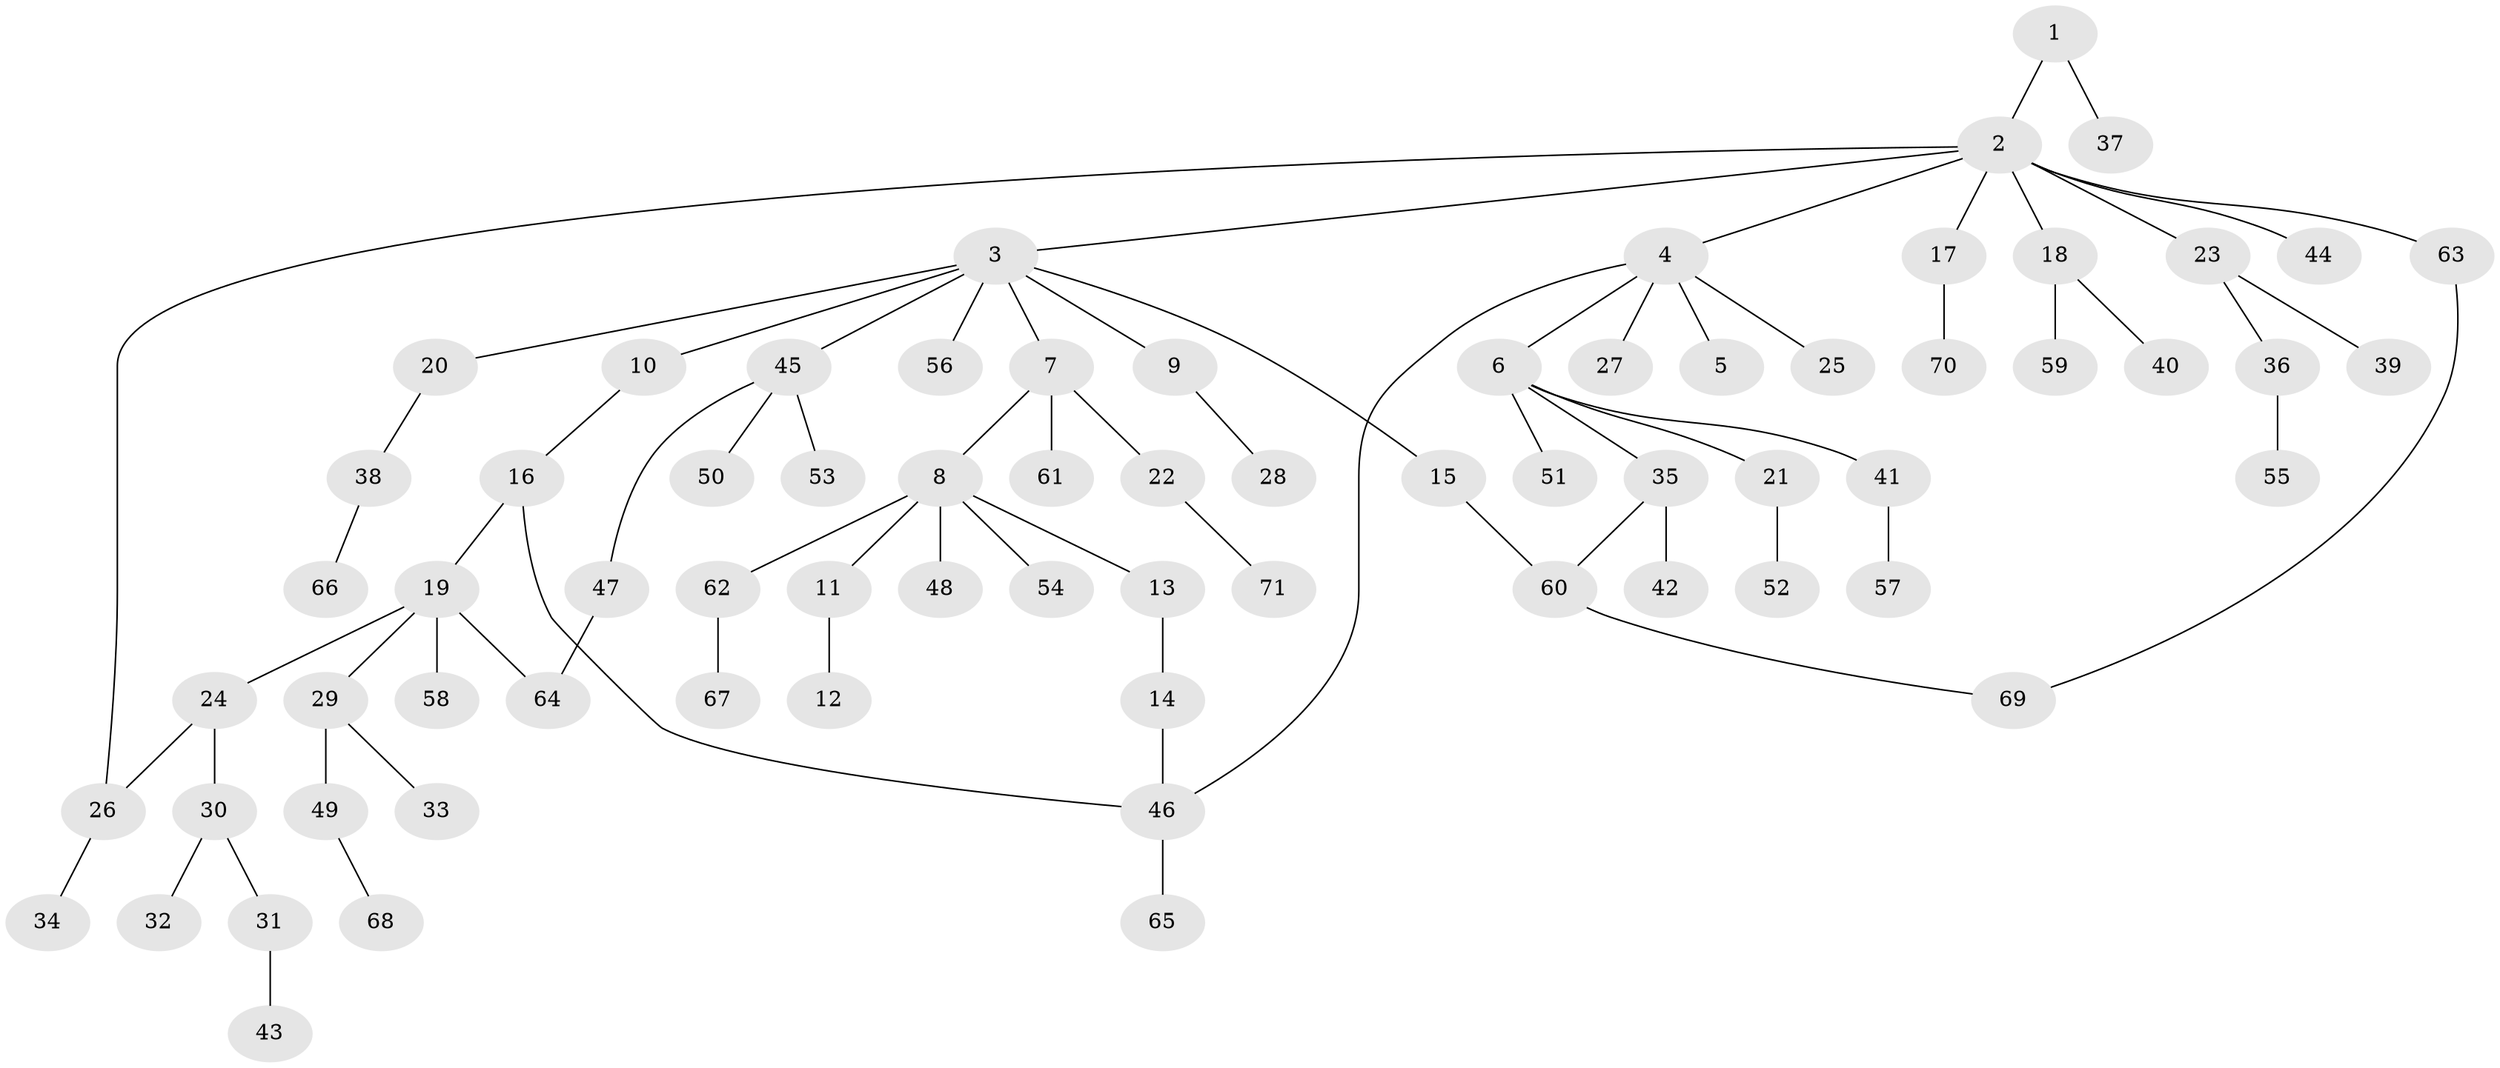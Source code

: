 // coarse degree distribution, {1: 0.5306122448979592, 9: 0.02040816326530612, 8: 0.02040816326530612, 5: 0.08163265306122448, 3: 0.14285714285714285, 2: 0.16326530612244897, 4: 0.04081632653061224}
// Generated by graph-tools (version 1.1) at 2025/23/03/03/25 07:23:31]
// undirected, 71 vertices, 76 edges
graph export_dot {
graph [start="1"]
  node [color=gray90,style=filled];
  1;
  2;
  3;
  4;
  5;
  6;
  7;
  8;
  9;
  10;
  11;
  12;
  13;
  14;
  15;
  16;
  17;
  18;
  19;
  20;
  21;
  22;
  23;
  24;
  25;
  26;
  27;
  28;
  29;
  30;
  31;
  32;
  33;
  34;
  35;
  36;
  37;
  38;
  39;
  40;
  41;
  42;
  43;
  44;
  45;
  46;
  47;
  48;
  49;
  50;
  51;
  52;
  53;
  54;
  55;
  56;
  57;
  58;
  59;
  60;
  61;
  62;
  63;
  64;
  65;
  66;
  67;
  68;
  69;
  70;
  71;
  1 -- 2;
  1 -- 37;
  2 -- 3;
  2 -- 4;
  2 -- 17;
  2 -- 18;
  2 -- 23;
  2 -- 44;
  2 -- 63;
  2 -- 26;
  3 -- 7;
  3 -- 9;
  3 -- 10;
  3 -- 15;
  3 -- 20;
  3 -- 45;
  3 -- 56;
  4 -- 5;
  4 -- 6;
  4 -- 25;
  4 -- 27;
  4 -- 46;
  6 -- 21;
  6 -- 35;
  6 -- 41;
  6 -- 51;
  7 -- 8;
  7 -- 22;
  7 -- 61;
  8 -- 11;
  8 -- 13;
  8 -- 48;
  8 -- 54;
  8 -- 62;
  9 -- 28;
  10 -- 16;
  11 -- 12;
  13 -- 14;
  14 -- 46;
  15 -- 60;
  16 -- 19;
  16 -- 46;
  17 -- 70;
  18 -- 40;
  18 -- 59;
  19 -- 24;
  19 -- 29;
  19 -- 58;
  19 -- 64;
  20 -- 38;
  21 -- 52;
  22 -- 71;
  23 -- 36;
  23 -- 39;
  24 -- 26;
  24 -- 30;
  26 -- 34;
  29 -- 33;
  29 -- 49;
  30 -- 31;
  30 -- 32;
  31 -- 43;
  35 -- 42;
  35 -- 60;
  36 -- 55;
  38 -- 66;
  41 -- 57;
  45 -- 47;
  45 -- 50;
  45 -- 53;
  46 -- 65;
  47 -- 64;
  49 -- 68;
  60 -- 69;
  62 -- 67;
  63 -- 69;
}
